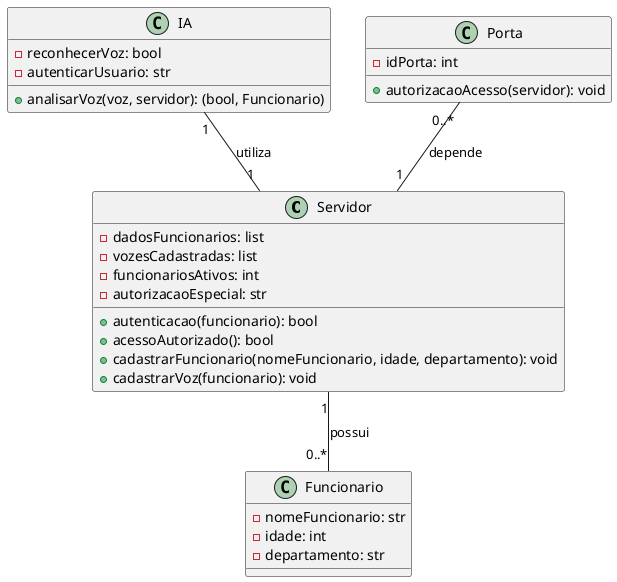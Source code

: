 @startuml

class Servidor {
  - dadosFuncionarios: list
  - vozesCadastradas: list
  - funcionariosAtivos: int
  - autorizacaoEspecial: str
  + autenticacao(funcionario): bool
  + acessoAutorizado(): bool
  + cadastrarFuncionario(nomeFuncionario, idade, departamento): void
  + cadastrarVoz(funcionario): void
}

class IA {
  - reconhecerVoz: bool
  - autenticarUsuario: str
  + analisarVoz(voz, servidor): (bool, Funcionario)
}

class Porta {
  - idPorta: int
  + autorizacaoAcesso(servidor): void
}

class Funcionario {
  - nomeFuncionario: str
  - idade: int
  - departamento: str
}

Servidor "1" -- "0..*" Funcionario : possui
IA "1" -- "1" Servidor : utiliza
Porta "0..*" -- "1" Servidor : depende

@enduml
